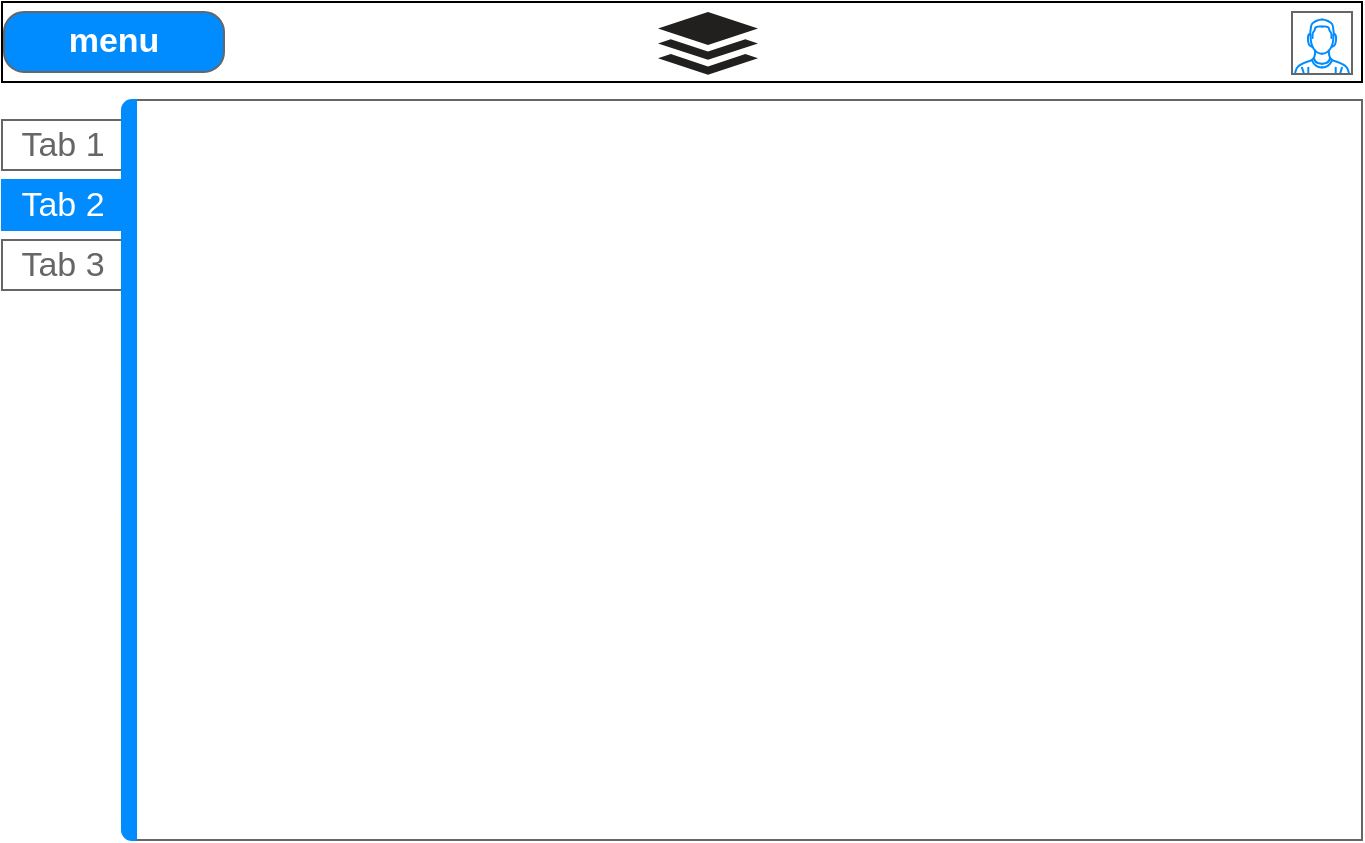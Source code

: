 <mxfile version="21.1.5" type="github">
  <diagram name="Página-1" id="UMxCw8zkfoW1ePvwOfRb">
    <mxGraphModel dx="878" dy="524" grid="1" gridSize="10" guides="1" tooltips="1" connect="1" arrows="1" fold="1" page="1" pageScale="1" pageWidth="827" pageHeight="1169" math="0" shadow="0">
      <root>
        <mxCell id="0" />
        <mxCell id="1" parent="0" />
        <mxCell id="CAV_FXf7eOxR6cL3zmWJ-27" value="" style="strokeWidth=1;shadow=0;dashed=0;align=center;html=1;shape=mxgraph.mockup.containers.marginRect2;rectMarginLeft=67;strokeColor=#666666;gradientColor=none;whiteSpace=wrap;" vertex="1" parent="1">
          <mxGeometry x="80" y="89" width="680" height="370" as="geometry" />
        </mxCell>
        <mxCell id="CAV_FXf7eOxR6cL3zmWJ-28" value="Tab 1" style="strokeColor=inherit;fillColor=inherit;gradientColor=inherit;strokeWidth=1;shadow=0;dashed=0;align=center;html=1;shape=mxgraph.mockup.containers.rrect;rSize=0;fontSize=17;fontColor=#666666;" vertex="1" parent="CAV_FXf7eOxR6cL3zmWJ-27">
          <mxGeometry width="60" height="25" relative="1" as="geometry">
            <mxPoint y="10" as="offset" />
          </mxGeometry>
        </mxCell>
        <mxCell id="CAV_FXf7eOxR6cL3zmWJ-29" value="Tab 2" style="strokeWidth=1;shadow=0;dashed=0;align=center;html=1;shape=mxgraph.mockup.containers.rrect;rSize=0;fontSize=17;fontColor=#ffffff;strokeColor=#008cff;fillColor=#008cff;" vertex="1" parent="CAV_FXf7eOxR6cL3zmWJ-27">
          <mxGeometry width="60" height="25" relative="1" as="geometry">
            <mxPoint y="40" as="offset" />
          </mxGeometry>
        </mxCell>
        <mxCell id="CAV_FXf7eOxR6cL3zmWJ-30" value="Tab 3" style="strokeColor=inherit;fillColor=inherit;gradientColor=inherit;strokeWidth=1;shadow=0;dashed=0;align=center;html=1;shape=mxgraph.mockup.containers.rrect;rSize=0;fontSize=17;fontColor=#666666;" vertex="1" parent="CAV_FXf7eOxR6cL3zmWJ-27">
          <mxGeometry width="60" height="25" relative="1" as="geometry">
            <mxPoint y="70" as="offset" />
          </mxGeometry>
        </mxCell>
        <mxCell id="CAV_FXf7eOxR6cL3zmWJ-31" value="" style="strokeWidth=1;shadow=0;dashed=0;align=center;html=1;shape=mxgraph.mockup.containers.leftButton;rSize=5;strokeColor=#008cff;fillColor=#008cff;resizeHeight=1;movable=0;deletable=0;" vertex="1" parent="CAV_FXf7eOxR6cL3zmWJ-27">
          <mxGeometry width="7" height="370" relative="1" as="geometry">
            <mxPoint x="60" as="offset" />
          </mxGeometry>
        </mxCell>
        <mxCell id="CAV_FXf7eOxR6cL3zmWJ-32" value="" style="rounded=0;whiteSpace=wrap;html=1;" vertex="1" parent="1">
          <mxGeometry x="80" y="40" width="680" height="40" as="geometry" />
        </mxCell>
        <mxCell id="CAV_FXf7eOxR6cL3zmWJ-33" value="" style="verticalLabelPosition=bottom;shadow=0;dashed=0;align=center;html=1;verticalAlign=top;strokeWidth=1;shape=mxgraph.mockup.containers.userMale;strokeColor=#666666;strokeColor2=#008cff;" vertex="1" parent="1">
          <mxGeometry x="725" y="45" width="30" height="31" as="geometry" />
        </mxCell>
        <mxCell id="CAV_FXf7eOxR6cL3zmWJ-34" value="menu" style="strokeWidth=1;shadow=0;dashed=0;align=center;html=1;shape=mxgraph.mockup.buttons.button;strokeColor=#666666;fontColor=#ffffff;mainText=;buttonStyle=round;fontSize=17;fontStyle=1;fillColor=#008cff;whiteSpace=wrap;" vertex="1" parent="1">
          <mxGeometry x="81" y="45" width="110" height="30" as="geometry" />
        </mxCell>
        <mxCell id="CAV_FXf7eOxR6cL3zmWJ-35" value="" style="dashed=0;outlineConnect=0;html=1;align=center;labelPosition=center;verticalLabelPosition=bottom;verticalAlign=top;shape=mxgraph.weblogos.buffer;fillColor=#221F1F;strokeColor=none" vertex="1" parent="1">
          <mxGeometry x="408" y="45" width="50" height="31.4" as="geometry" />
        </mxCell>
      </root>
    </mxGraphModel>
  </diagram>
</mxfile>
